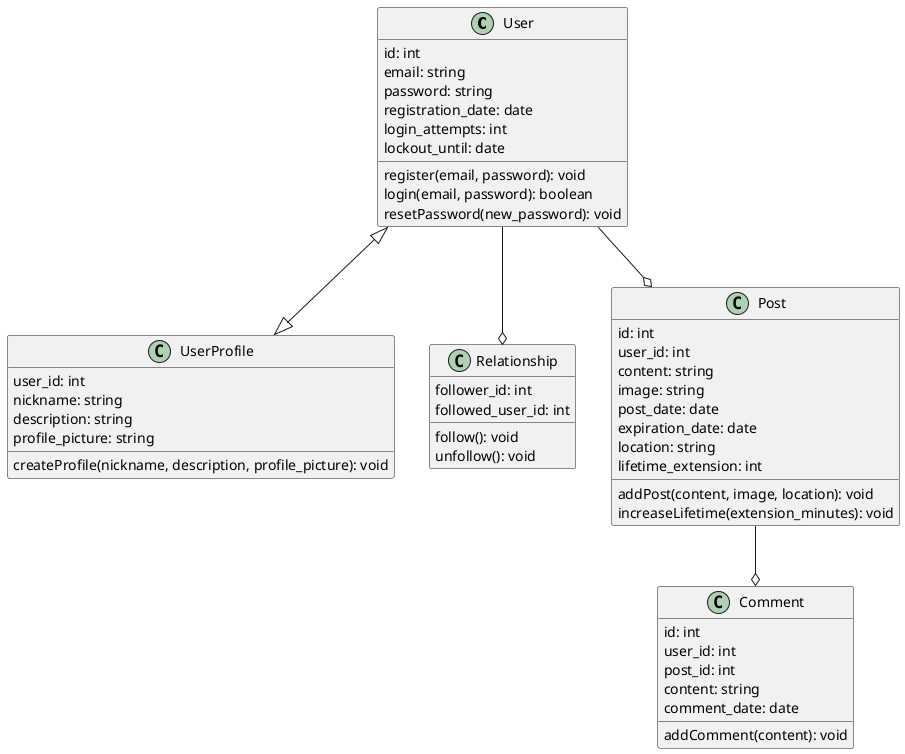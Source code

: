 @startuml DW Messenger
  class User {
  id: int
  email: string
  password: string
  registration_date: date
  login_attempts: int
  lockout_until: date
  register(email, password): void
  login(email, password): boolean
  resetPassword(new_password): void
  }
  class UserProfile {
    user_id: int
    nickname: string
    description: string
    profile_picture: string
    createProfile(nickname, description, profile_picture): void
  }
  class Relationship{
    follower_id: int
    followed_user_id: int
    follow(): void
    unfollow(): void
  }
  class Post{
    id: int
    user_id: int
    content: string
    image: string
    post_date: date
    expiration_date: date
    location: string
    lifetime_extension: int
    addPost(content, image, location): void
    increaseLifetime(extension_minutes): void
  }
  class Comment{
    id: int
    user_id: int
    post_id: int
    content: string
    comment_date: date
    addComment(content): void
  }


  User <|--|> UserProfile
  User --o Post
  User --o Relationship
  Post --o Comment
@enduml
